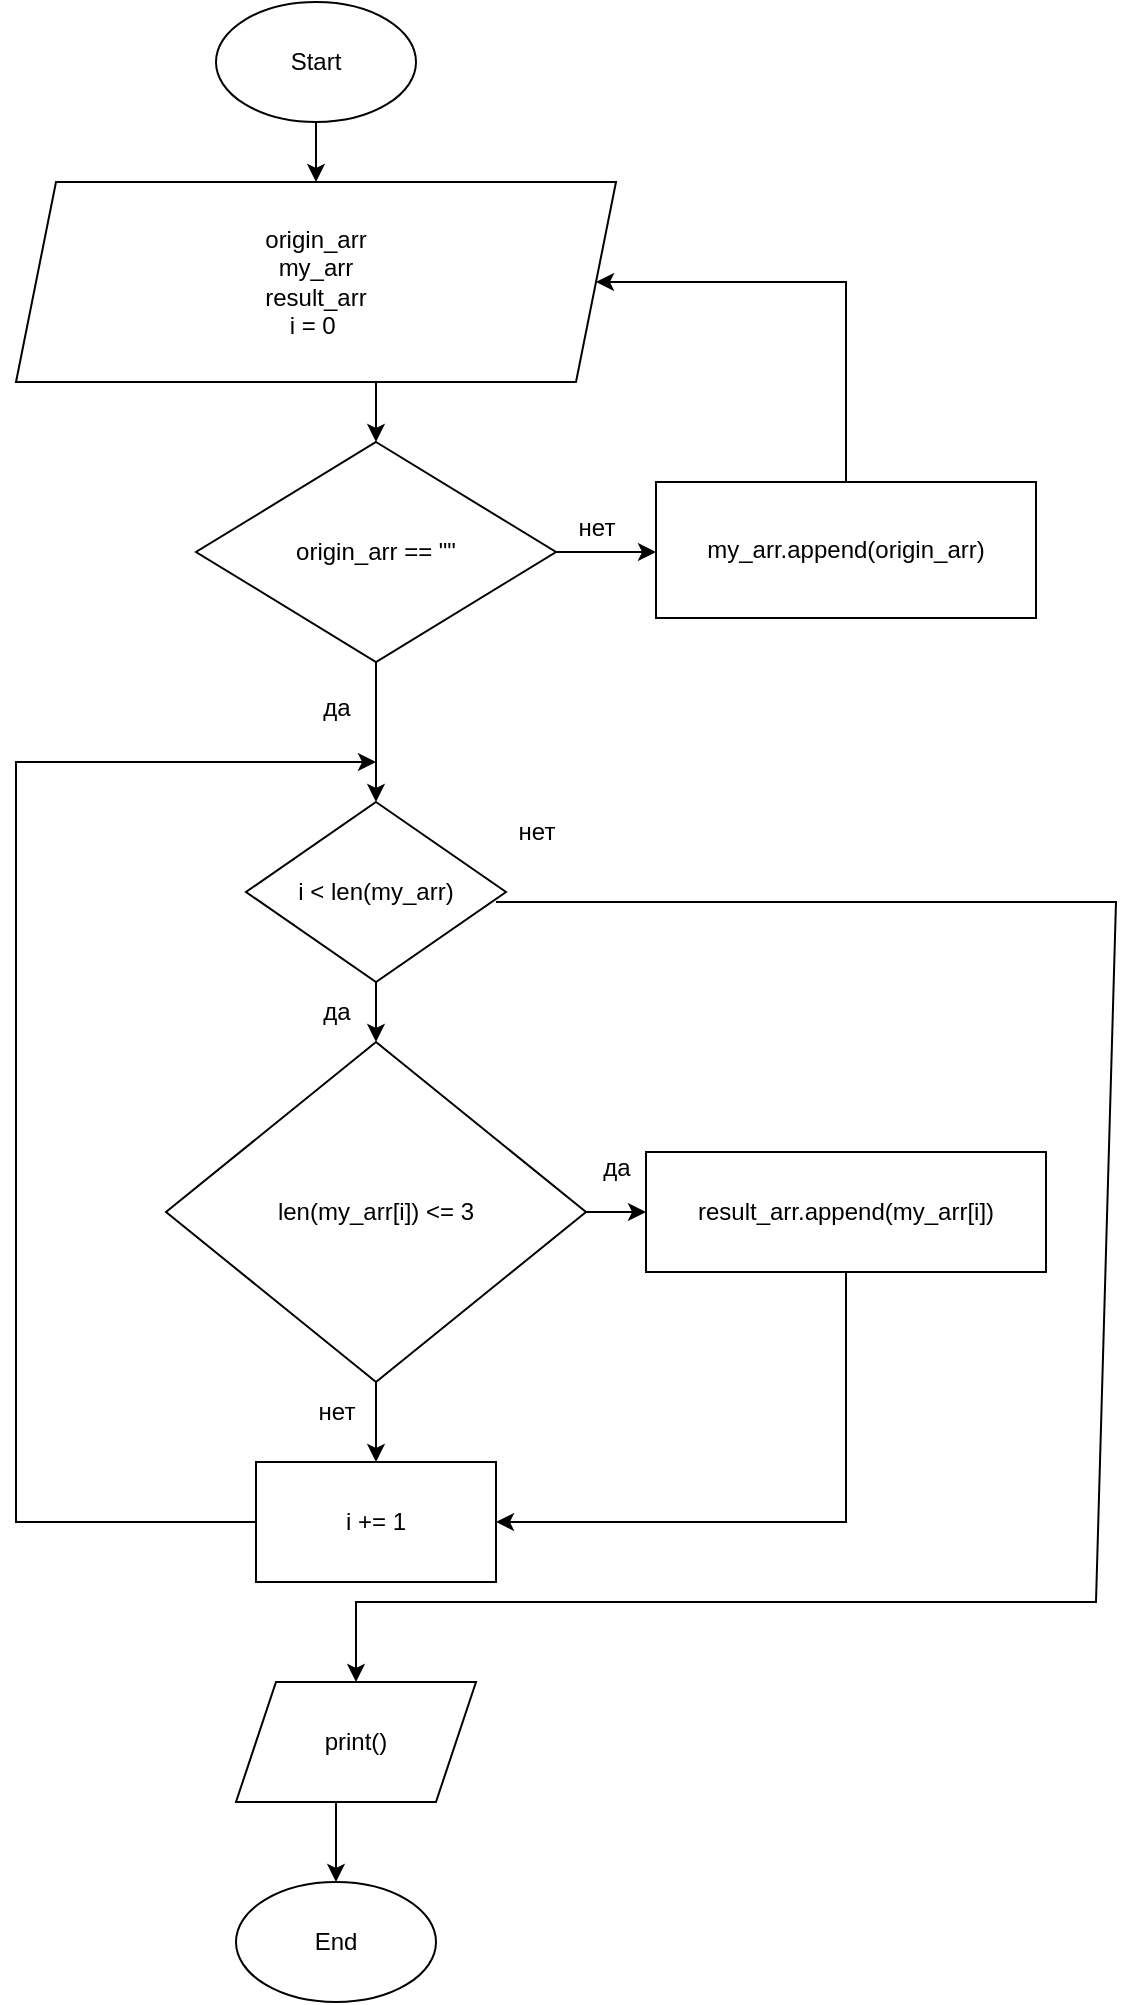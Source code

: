 <mxfile version="24.1.0" type="device">
  <diagram id="C5RBs43oDa-KdzZeNtuy" name="Page-1">
    <mxGraphModel dx="1036" dy="606" grid="1" gridSize="10" guides="1" tooltips="1" connect="1" arrows="1" fold="1" page="1" pageScale="1" pageWidth="827" pageHeight="1169" math="0" shadow="0">
      <root>
        <mxCell id="WIyWlLk6GJQsqaUBKTNV-0" />
        <mxCell id="WIyWlLk6GJQsqaUBKTNV-1" parent="WIyWlLk6GJQsqaUBKTNV-0" />
        <mxCell id="LBzgEascB7ZgyTGi9s4B-1" value="origin_arr&amp;nbsp;== &quot;&quot;" style="rhombus;whiteSpace=wrap;html=1;" parent="WIyWlLk6GJQsqaUBKTNV-1" vertex="1">
          <mxGeometry x="290" y="260" width="180" height="110" as="geometry" />
        </mxCell>
        <mxCell id="LBzgEascB7ZgyTGi9s4B-2" value="origin_arr&lt;br&gt;my_arr&lt;br&gt;result_arr&lt;br&gt;i = 0&amp;nbsp;" style="shape=parallelogram;perimeter=parallelogramPerimeter;whiteSpace=wrap;html=1;fixedSize=1;" parent="WIyWlLk6GJQsqaUBKTNV-1" vertex="1">
          <mxGeometry x="200" y="130" width="300" height="100" as="geometry" />
        </mxCell>
        <mxCell id="LBzgEascB7ZgyTGi9s4B-4" value="" style="endArrow=classic;html=1;rounded=0;entryX=0.5;entryY=0;entryDx=0;entryDy=0;" parent="WIyWlLk6GJQsqaUBKTNV-1" target="LBzgEascB7ZgyTGi9s4B-1" edge="1">
          <mxGeometry width="50" height="50" relative="1" as="geometry">
            <mxPoint x="380" y="230" as="sourcePoint" />
            <mxPoint x="430" y="180" as="targetPoint" />
          </mxGeometry>
        </mxCell>
        <mxCell id="LBzgEascB7ZgyTGi9s4B-5" value="" style="endArrow=classic;html=1;rounded=0;exitX=1;exitY=0.5;exitDx=0;exitDy=0;" parent="WIyWlLk6GJQsqaUBKTNV-1" source="LBzgEascB7ZgyTGi9s4B-1" edge="1">
          <mxGeometry width="50" height="50" relative="1" as="geometry">
            <mxPoint x="470" y="310" as="sourcePoint" />
            <mxPoint x="520" y="315" as="targetPoint" />
          </mxGeometry>
        </mxCell>
        <mxCell id="LBzgEascB7ZgyTGi9s4B-6" value="нет" style="text;html=1;align=center;verticalAlign=middle;resizable=0;points=[];autosize=1;strokeColor=none;fillColor=none;" parent="WIyWlLk6GJQsqaUBKTNV-1" vertex="1">
          <mxGeometry x="470" y="288" width="40" height="30" as="geometry" />
        </mxCell>
        <mxCell id="x-1DsdmCXtjQNRxiWFgF-2" style="edgeStyle=orthogonalEdgeStyle;rounded=0;orthogonalLoop=1;jettySize=auto;html=1;" edge="1" parent="WIyWlLk6GJQsqaUBKTNV-1" source="LBzgEascB7ZgyTGi9s4B-9">
          <mxGeometry relative="1" as="geometry">
            <mxPoint x="490" y="180" as="targetPoint" />
            <Array as="points">
              <mxPoint x="615" y="180" />
            </Array>
          </mxGeometry>
        </mxCell>
        <mxCell id="LBzgEascB7ZgyTGi9s4B-9" value="my_arr.append(origin_arr)" style="rounded=0;whiteSpace=wrap;html=1;" parent="WIyWlLk6GJQsqaUBKTNV-1" vertex="1">
          <mxGeometry x="520" y="280" width="190" height="68" as="geometry" />
        </mxCell>
        <mxCell id="LBzgEascB7ZgyTGi9s4B-11" value="" style="endArrow=classic;html=1;rounded=0;" parent="WIyWlLk6GJQsqaUBKTNV-1" edge="1">
          <mxGeometry width="50" height="50" relative="1" as="geometry">
            <mxPoint x="380" y="370" as="sourcePoint" />
            <mxPoint x="380" y="440" as="targetPoint" />
          </mxGeometry>
        </mxCell>
        <mxCell id="LBzgEascB7ZgyTGi9s4B-12" value="да" style="text;html=1;align=center;verticalAlign=middle;resizable=0;points=[];autosize=1;strokeColor=none;fillColor=none;" parent="WIyWlLk6GJQsqaUBKTNV-1" vertex="1">
          <mxGeometry x="340" y="378" width="40" height="30" as="geometry" />
        </mxCell>
        <mxCell id="LBzgEascB7ZgyTGi9s4B-13" value="len(my_arr[i]) &amp;lt;= 3" style="rhombus;whiteSpace=wrap;html=1;" parent="WIyWlLk6GJQsqaUBKTNV-1" vertex="1">
          <mxGeometry x="275" y="560" width="210" height="170" as="geometry" />
        </mxCell>
        <mxCell id="LBzgEascB7ZgyTGi9s4B-14" value="result_arr.append(my_arr[i])" style="rounded=0;whiteSpace=wrap;html=1;" parent="WIyWlLk6GJQsqaUBKTNV-1" vertex="1">
          <mxGeometry x="515" y="615" width="200" height="60" as="geometry" />
        </mxCell>
        <mxCell id="LBzgEascB7ZgyTGi9s4B-15" value="" style="endArrow=classic;html=1;rounded=0;exitX=0.5;exitY=1;exitDx=0;exitDy=0;" parent="WIyWlLk6GJQsqaUBKTNV-1" source="LBzgEascB7ZgyTGi9s4B-14" edge="1">
          <mxGeometry width="50" height="50" relative="1" as="geometry">
            <mxPoint x="620" y="610" as="sourcePoint" />
            <mxPoint x="440" y="800" as="targetPoint" />
            <Array as="points">
              <mxPoint x="615" y="680" />
              <mxPoint x="615" y="800" />
            </Array>
          </mxGeometry>
        </mxCell>
        <mxCell id="LBzgEascB7ZgyTGi9s4B-16" value="i &amp;lt; len(my_arr)" style="rhombus;whiteSpace=wrap;html=1;" parent="WIyWlLk6GJQsqaUBKTNV-1" vertex="1">
          <mxGeometry x="315" y="440" width="130" height="90" as="geometry" />
        </mxCell>
        <mxCell id="LBzgEascB7ZgyTGi9s4B-17" value="i += 1" style="rounded=0;whiteSpace=wrap;html=1;" parent="WIyWlLk6GJQsqaUBKTNV-1" vertex="1">
          <mxGeometry x="320" y="770" width="120" height="60" as="geometry" />
        </mxCell>
        <mxCell id="LBzgEascB7ZgyTGi9s4B-18" value="" style="endArrow=classic;html=1;rounded=0;entryX=0.5;entryY=0;entryDx=0;entryDy=0;" parent="WIyWlLk6GJQsqaUBKTNV-1" target="LBzgEascB7ZgyTGi9s4B-13" edge="1">
          <mxGeometry width="50" height="50" relative="1" as="geometry">
            <mxPoint x="380" y="530" as="sourcePoint" />
            <mxPoint x="430" y="480" as="targetPoint" />
          </mxGeometry>
        </mxCell>
        <mxCell id="LBzgEascB7ZgyTGi9s4B-19" value="" style="endArrow=classic;html=1;rounded=0;entryX=0.5;entryY=0;entryDx=0;entryDy=0;" parent="WIyWlLk6GJQsqaUBKTNV-1" target="LBzgEascB7ZgyTGi9s4B-17" edge="1">
          <mxGeometry width="50" height="50" relative="1" as="geometry">
            <mxPoint x="380" y="730" as="sourcePoint" />
            <mxPoint x="430" y="680" as="targetPoint" />
          </mxGeometry>
        </mxCell>
        <mxCell id="LBzgEascB7ZgyTGi9s4B-20" value="" style="endArrow=classic;html=1;rounded=0;" parent="WIyWlLk6GJQsqaUBKTNV-1" edge="1">
          <mxGeometry width="50" height="50" relative="1" as="geometry">
            <mxPoint x="320" y="800" as="sourcePoint" />
            <mxPoint x="380" y="420" as="targetPoint" />
            <Array as="points">
              <mxPoint x="200" y="800" />
              <mxPoint x="200" y="420" />
            </Array>
          </mxGeometry>
        </mxCell>
        <mxCell id="LBzgEascB7ZgyTGi9s4B-21" value="" style="endArrow=classic;html=1;rounded=0;entryX=0;entryY=0.5;entryDx=0;entryDy=0;exitX=1;exitY=0.5;exitDx=0;exitDy=0;" parent="WIyWlLk6GJQsqaUBKTNV-1" source="LBzgEascB7ZgyTGi9s4B-13" target="LBzgEascB7ZgyTGi9s4B-14" edge="1">
          <mxGeometry width="50" height="50" relative="1" as="geometry">
            <mxPoint x="470" y="650" as="sourcePoint" />
            <mxPoint x="520" y="600" as="targetPoint" />
          </mxGeometry>
        </mxCell>
        <mxCell id="LBzgEascB7ZgyTGi9s4B-22" value="да" style="text;html=1;align=center;verticalAlign=middle;resizable=0;points=[];autosize=1;strokeColor=none;fillColor=none;" parent="WIyWlLk6GJQsqaUBKTNV-1" vertex="1">
          <mxGeometry x="480" y="608" width="40" height="30" as="geometry" />
        </mxCell>
        <mxCell id="LBzgEascB7ZgyTGi9s4B-23" value="нет" style="text;html=1;align=center;verticalAlign=middle;resizable=0;points=[];autosize=1;strokeColor=none;fillColor=none;" parent="WIyWlLk6GJQsqaUBKTNV-1" vertex="1">
          <mxGeometry x="340" y="730" width="40" height="30" as="geometry" />
        </mxCell>
        <mxCell id="LBzgEascB7ZgyTGi9s4B-24" value="print()" style="shape=parallelogram;perimeter=parallelogramPerimeter;whiteSpace=wrap;html=1;fixedSize=1;" parent="WIyWlLk6GJQsqaUBKTNV-1" vertex="1">
          <mxGeometry x="310" y="880" width="120" height="60" as="geometry" />
        </mxCell>
        <mxCell id="LBzgEascB7ZgyTGi9s4B-25" value="да" style="text;html=1;align=center;verticalAlign=middle;resizable=0;points=[];autosize=1;strokeColor=none;fillColor=none;" parent="WIyWlLk6GJQsqaUBKTNV-1" vertex="1">
          <mxGeometry x="340" y="530" width="40" height="30" as="geometry" />
        </mxCell>
        <mxCell id="LBzgEascB7ZgyTGi9s4B-26" value="нет" style="text;html=1;align=center;verticalAlign=middle;resizable=0;points=[];autosize=1;strokeColor=none;fillColor=none;" parent="WIyWlLk6GJQsqaUBKTNV-1" vertex="1">
          <mxGeometry x="440" y="440" width="40" height="30" as="geometry" />
        </mxCell>
        <mxCell id="LBzgEascB7ZgyTGi9s4B-27" value="" style="endArrow=classic;html=1;rounded=0;entryX=0.5;entryY=0;entryDx=0;entryDy=0;" parent="WIyWlLk6GJQsqaUBKTNV-1" target="LBzgEascB7ZgyTGi9s4B-24" edge="1">
          <mxGeometry width="50" height="50" relative="1" as="geometry">
            <mxPoint x="440" y="490" as="sourcePoint" />
            <mxPoint x="490" y="440" as="targetPoint" />
            <Array as="points">
              <mxPoint x="750" y="490" />
              <mxPoint x="740" y="840" />
              <mxPoint x="370" y="840" />
            </Array>
          </mxGeometry>
        </mxCell>
        <mxCell id="LBzgEascB7ZgyTGi9s4B-29" value="" style="endArrow=classic;html=1;rounded=0;entryX=0.5;entryY=0;entryDx=0;entryDy=0;" parent="WIyWlLk6GJQsqaUBKTNV-1" edge="1">
          <mxGeometry width="50" height="50" relative="1" as="geometry">
            <mxPoint x="360" y="940" as="sourcePoint" />
            <mxPoint x="360" y="980" as="targetPoint" />
          </mxGeometry>
        </mxCell>
        <mxCell id="x-1DsdmCXtjQNRxiWFgF-3" value="" style="edgeStyle=orthogonalEdgeStyle;rounded=0;orthogonalLoop=1;jettySize=auto;html=1;" edge="1" parent="WIyWlLk6GJQsqaUBKTNV-1" source="x-1DsdmCXtjQNRxiWFgF-0" target="LBzgEascB7ZgyTGi9s4B-2">
          <mxGeometry relative="1" as="geometry" />
        </mxCell>
        <mxCell id="x-1DsdmCXtjQNRxiWFgF-0" value="Start" style="ellipse;whiteSpace=wrap;html=1;" vertex="1" parent="WIyWlLk6GJQsqaUBKTNV-1">
          <mxGeometry x="300" y="40" width="100" height="60" as="geometry" />
        </mxCell>
        <mxCell id="x-1DsdmCXtjQNRxiWFgF-1" value="End" style="ellipse;whiteSpace=wrap;html=1;" vertex="1" parent="WIyWlLk6GJQsqaUBKTNV-1">
          <mxGeometry x="310" y="980" width="100" height="60" as="geometry" />
        </mxCell>
      </root>
    </mxGraphModel>
  </diagram>
</mxfile>
